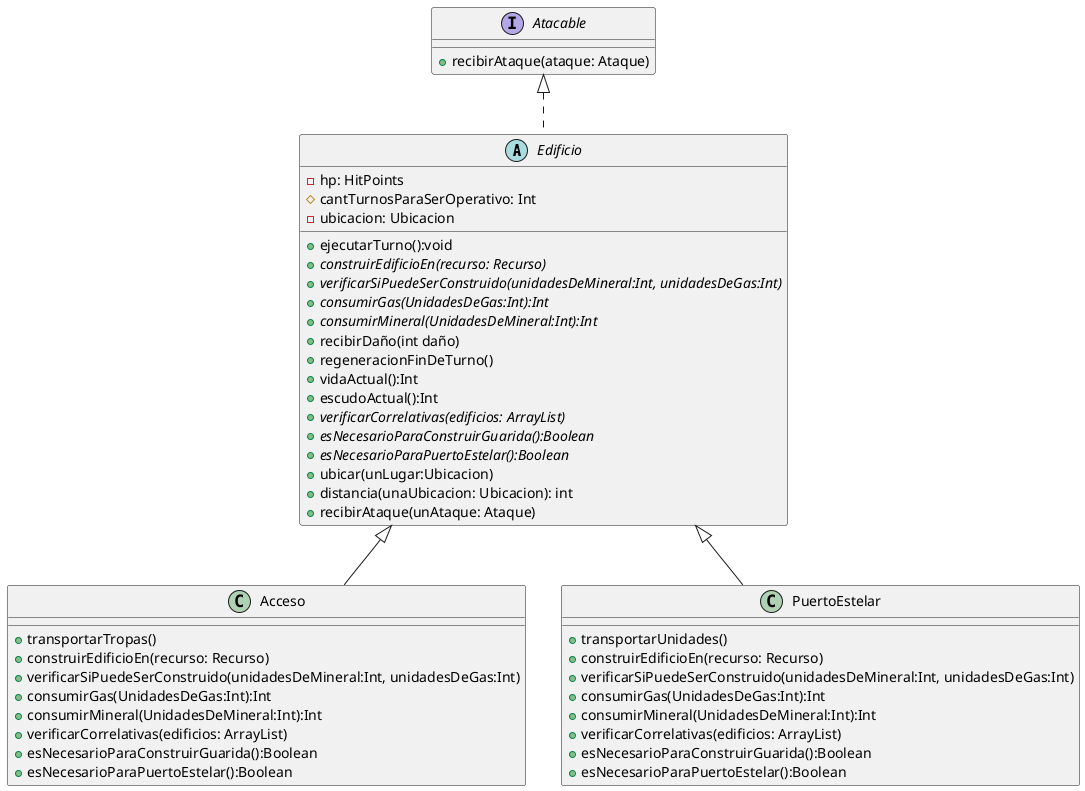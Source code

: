 @startuml
'https://plantuml.com/class-diagram

abstract class Edificio {
    -hp: HitPoints
    #cantTurnosParaSerOperativo: Int
    -ubicacion: Ubicacion
    +ejecutarTurno():void
    + {abstract} construirEdificioEn(recurso: Recurso)
    + {abstract} verificarSiPuedeSerConstruido(unidadesDeMineral:Int, unidadesDeGas:Int)
    + {abstract} consumirGas(UnidadesDeGas:Int):Int
    + {abstract} consumirMineral(UnidadesDeMineral:Int):Int
    +recibirDaño(int daño)
    +regeneracionFinDeTurno()
    +vidaActual():Int
    +escudoActual():Int
    + {abstract} verificarCorrelativas(edificios: ArrayList)
    + {abstract} esNecesarioParaConstruirGuarida():Boolean
    + {abstract} esNecesarioParaPuertoEstelar():Boolean
    + ubicar(unLugar:Ubicacion)
    + distancia(unaUbicacion: Ubicacion): int
    +recibirAtaque(unAtaque: Ataque)
}

class Acceso{
    +transportarTropas()
    +construirEdificioEn(recurso: Recurso)
    +verificarSiPuedeSerConstruido(unidadesDeMineral:Int, unidadesDeGas:Int)
    + consumirGas(UnidadesDeGas:Int):Int
    + consumirMineral(UnidadesDeMineral:Int):Int
    + verificarCorrelativas(edificios: ArrayList)
    + esNecesarioParaConstruirGuarida():Boolean
    + esNecesarioParaPuertoEstelar():Boolean

}

class PuertoEstelar{

    +transportarUnidades()
    +construirEdificioEn(recurso: Recurso)
    +verificarSiPuedeSerConstruido(unidadesDeMineral:Int, unidadesDeGas:Int)
    + consumirGas(UnidadesDeGas:Int):Int
    + consumirMineral(UnidadesDeMineral:Int):Int
    + verificarCorrelativas(edificios: ArrayList)
    + esNecesarioParaConstruirGuarida():Boolean
    + esNecesarioParaPuertoEstelar():Boolean
}

interface Atacable {
    +recibirAtaque(ataque: Ataque)
}

Edificio <|-- Acceso
Edificio <|-- PuertoEstelar
Atacable <|.. Edificio
@enduml